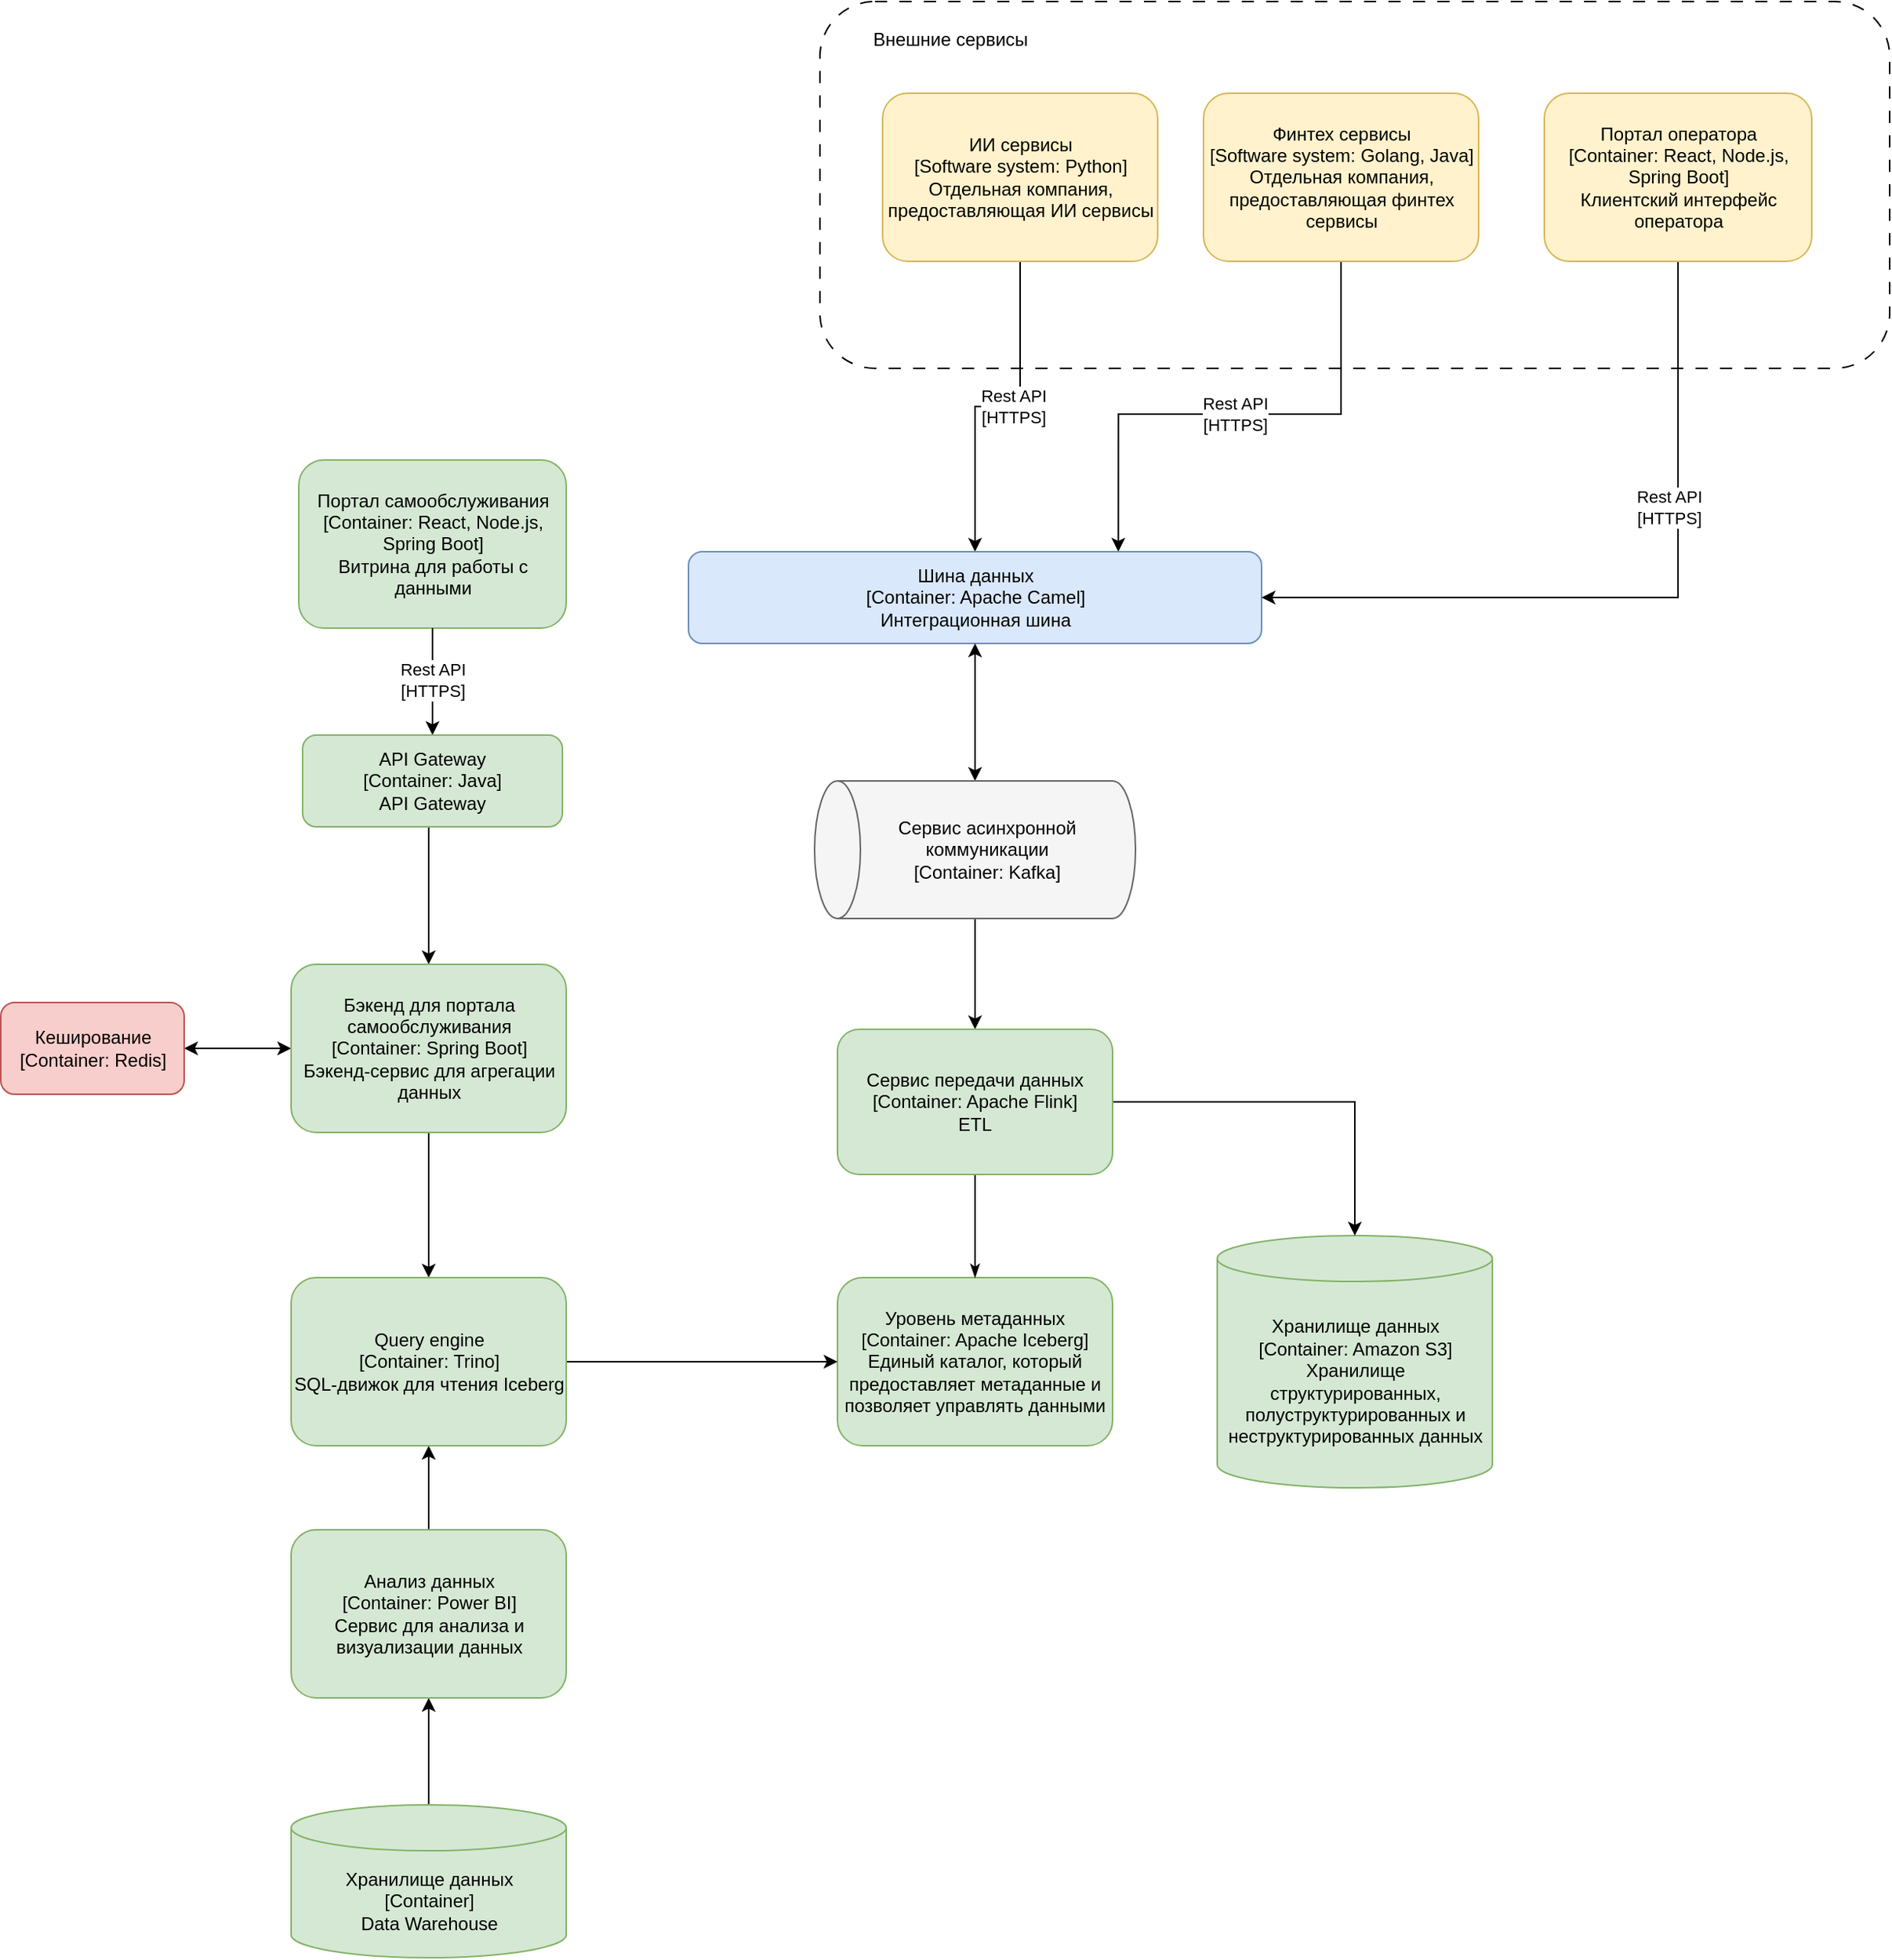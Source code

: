 <mxfile version="28.0.6">
  <diagram name="Page-1" id="Qt6RBxbnBxlLBdyu2kXS">
    <mxGraphModel dx="3455" dy="1565" grid="1" gridSize="10" guides="1" tooltips="1" connect="1" arrows="1" fold="1" page="1" pageScale="1" pageWidth="850" pageHeight="1100" math="0" shadow="0">
      <root>
        <mxCell id="0" />
        <mxCell id="1" parent="0" />
        <mxCell id="HriUhH6ggm_6CILNUc8W-28" value="" style="rounded=1;whiteSpace=wrap;html=1;dashed=1;dashPattern=8 8;fillColor=none;" vertex="1" parent="1">
          <mxGeometry x="478.5" y="150" width="700" height="240" as="geometry" />
        </mxCell>
        <mxCell id="HriUhH6ggm_6CILNUc8W-7" style="edgeStyle=orthogonalEdgeStyle;rounded=0;orthogonalLoop=1;jettySize=auto;html=1;" edge="1" parent="1" source="HriUhH6ggm_6CILNUc8W-1" target="HriUhH6ggm_6CILNUc8W-6">
          <mxGeometry relative="1" as="geometry" />
        </mxCell>
        <mxCell id="HriUhH6ggm_6CILNUc8W-1" value="Хранилище данных&lt;div&gt;[Container]&lt;/div&gt;&lt;div&gt;Data Warehouse&lt;/div&gt;" style="shape=cylinder3;whiteSpace=wrap;html=1;boundedLbl=1;backgroundOutline=1;size=15;fillColor=#d5e8d4;strokeColor=#82b366;" vertex="1" parent="1">
          <mxGeometry x="132.5" y="1330" width="180" height="100" as="geometry" />
        </mxCell>
        <mxCell id="HriUhH6ggm_6CILNUc8W-2" value="Портал самообслуживания&lt;div&gt;[Container: React, Node.js, Spring Boot]&lt;/div&gt;&lt;div&gt;Витрина для работы с данными&lt;/div&gt;" style="rounded=1;whiteSpace=wrap;html=1;fillColor=#d5e8d4;strokeColor=#82b366;" vertex="1" parent="1">
          <mxGeometry x="137.5" y="450" width="175" height="110" as="geometry" />
        </mxCell>
        <mxCell id="HriUhH6ggm_6CILNUc8W-9" style="edgeStyle=orthogonalEdgeStyle;rounded=0;orthogonalLoop=1;jettySize=auto;html=1;entryX=0.5;entryY=0;entryDx=0;entryDy=0;" edge="1" parent="1" source="HriUhH6ggm_6CILNUc8W-3" target="HriUhH6ggm_6CILNUc8W-5">
          <mxGeometry relative="1" as="geometry">
            <mxPoint x="681" y="340" as="targetPoint" />
            <Array as="points" />
          </mxGeometry>
        </mxCell>
        <mxCell id="HriUhH6ggm_6CILNUc8W-11" value="Rest API&lt;div&gt;[HTTPS]&lt;/div&gt;" style="edgeLabel;html=1;align=center;verticalAlign=middle;resizable=0;points=[];" vertex="1" connectable="0" parent="HriUhH6ggm_6CILNUc8W-9">
          <mxGeometry x="-0.088" relative="1" as="geometry">
            <mxPoint as="offset" />
          </mxGeometry>
        </mxCell>
        <mxCell id="HriUhH6ggm_6CILNUc8W-3" value="ИИ сервисы&lt;div&gt;[Software system: Python]&lt;/div&gt;&lt;div&gt;Отдельная компания, предоставляющая ИИ сервисы&lt;/div&gt;" style="rounded=1;whiteSpace=wrap;html=1;fillColor=#fff2cc;strokeColor=#d6b656;" vertex="1" parent="1">
          <mxGeometry x="519.5" y="210" width="180" height="110" as="geometry" />
        </mxCell>
        <mxCell id="HriUhH6ggm_6CILNUc8W-10" style="edgeStyle=orthogonalEdgeStyle;rounded=0;orthogonalLoop=1;jettySize=auto;html=1;entryX=0.75;entryY=0;entryDx=0;entryDy=0;exitX=0.5;exitY=1;exitDx=0;exitDy=0;" edge="1" parent="1" source="HriUhH6ggm_6CILNUc8W-4" target="HriUhH6ggm_6CILNUc8W-5">
          <mxGeometry relative="1" as="geometry">
            <mxPoint x="890.94" y="341.44" as="targetPoint" />
            <Array as="points">
              <mxPoint x="819" y="420" />
              <mxPoint x="674" y="420" />
            </Array>
          </mxGeometry>
        </mxCell>
        <mxCell id="HriUhH6ggm_6CILNUc8W-12" value="Rest API&lt;div&gt;[HTTPS]&lt;/div&gt;" style="edgeLabel;html=1;align=center;verticalAlign=middle;resizable=0;points=[];" vertex="1" connectable="0" parent="HriUhH6ggm_6CILNUc8W-10">
          <mxGeometry x="-0.095" y="-1" relative="1" as="geometry">
            <mxPoint x="-18" y="1" as="offset" />
          </mxGeometry>
        </mxCell>
        <mxCell id="HriUhH6ggm_6CILNUc8W-4" value="Финтех сервисы&lt;div&gt;[Software system: Golang, Java]&lt;/div&gt;&lt;div&gt;Отдельная компания, предоставляющая финтех сервисы&lt;/div&gt;" style="rounded=1;whiteSpace=wrap;html=1;fillColor=#fff2cc;strokeColor=#d6b656;" vertex="1" parent="1">
          <mxGeometry x="729.5" y="210" width="180" height="110" as="geometry" />
        </mxCell>
        <mxCell id="HriUhH6ggm_6CILNUc8W-5" value="Шина данных&lt;div&gt;[Container: Apache Camel]&lt;/div&gt;&lt;div&gt;Интеграционная шина&lt;/div&gt;" style="rounded=1;whiteSpace=wrap;html=1;fillColor=#dae8fc;strokeColor=#6c8ebf;" vertex="1" parent="1">
          <mxGeometry x="392.5" y="510" width="375" height="60" as="geometry" />
        </mxCell>
        <mxCell id="HriUhH6ggm_6CILNUc8W-74" style="edgeStyle=orthogonalEdgeStyle;rounded=0;orthogonalLoop=1;jettySize=auto;html=1;" edge="1" parent="1" source="HriUhH6ggm_6CILNUc8W-6" target="HriUhH6ggm_6CILNUc8W-72">
          <mxGeometry relative="1" as="geometry" />
        </mxCell>
        <mxCell id="HriUhH6ggm_6CILNUc8W-6" value="Анализ данных&lt;div&gt;[Container: Power BI]&lt;/div&gt;&lt;div&gt;Сервис для анализа и визуализации данных&lt;/div&gt;" style="rounded=1;whiteSpace=wrap;html=1;fillColor=#d5e8d4;strokeColor=#82b366;" vertex="1" parent="1">
          <mxGeometry x="132.5" y="1150" width="180" height="110" as="geometry" />
        </mxCell>
        <mxCell id="HriUhH6ggm_6CILNUc8W-13" style="edgeStyle=orthogonalEdgeStyle;rounded=0;orthogonalLoop=1;jettySize=auto;html=1;" edge="1" parent="1" source="HriUhH6ggm_6CILNUc8W-2" target="HriUhH6ggm_6CILNUc8W-17">
          <mxGeometry relative="1" as="geometry">
            <mxPoint x="317.5" y="590" as="targetPoint" />
            <Array as="points" />
          </mxGeometry>
        </mxCell>
        <mxCell id="HriUhH6ggm_6CILNUc8W-75" value="Rest API&lt;div&gt;[HTTPS]&lt;/div&gt;" style="edgeLabel;html=1;align=center;verticalAlign=middle;resizable=0;points=[];" vertex="1" connectable="0" parent="HriUhH6ggm_6CILNUc8W-13">
          <mxGeometry x="-0.032" relative="1" as="geometry">
            <mxPoint as="offset" />
          </mxGeometry>
        </mxCell>
        <mxCell id="HriUhH6ggm_6CILNUc8W-15" style="edgeStyle=orthogonalEdgeStyle;rounded=0;orthogonalLoop=1;jettySize=auto;html=1;entryX=1;entryY=0.5;entryDx=0;entryDy=0;" edge="1" parent="1" source="HriUhH6ggm_6CILNUc8W-14" target="HriUhH6ggm_6CILNUc8W-5">
          <mxGeometry relative="1" as="geometry">
            <mxPoint x="1110.99" y="339.82" as="targetPoint" />
            <Array as="points">
              <mxPoint x="1040" y="540" />
            </Array>
          </mxGeometry>
        </mxCell>
        <mxCell id="HriUhH6ggm_6CILNUc8W-16" value="Rest API&lt;div&gt;[HTTPS]&lt;/div&gt;" style="edgeLabel;html=1;align=center;verticalAlign=middle;resizable=0;points=[];" vertex="1" connectable="0" parent="HriUhH6ggm_6CILNUc8W-15">
          <mxGeometry x="-0.079" y="-1" relative="1" as="geometry">
            <mxPoint x="1" y="-58" as="offset" />
          </mxGeometry>
        </mxCell>
        <mxCell id="HriUhH6ggm_6CILNUc8W-14" value="Портал оператора&lt;div&gt;[Container: React, Node.js, Spring Boot]&lt;/div&gt;&lt;div&gt;Клиентский интерфейс оператора&lt;/div&gt;" style="rounded=1;whiteSpace=wrap;html=1;fillColor=#fff2cc;strokeColor=#d6b656;" vertex="1" parent="1">
          <mxGeometry x="952.5" y="210" width="175" height="110" as="geometry" />
        </mxCell>
        <mxCell id="HriUhH6ggm_6CILNUc8W-35" style="edgeStyle=orthogonalEdgeStyle;rounded=0;orthogonalLoop=1;jettySize=auto;html=1;entryX=0.5;entryY=0;entryDx=0;entryDy=0;" edge="1" parent="1" source="HriUhH6ggm_6CILNUc8W-17" target="HriUhH6ggm_6CILNUc8W-34">
          <mxGeometry relative="1" as="geometry">
            <Array as="points">
              <mxPoint x="222.5" y="730" />
              <mxPoint x="222.5" y="730" />
            </Array>
          </mxGeometry>
        </mxCell>
        <mxCell id="HriUhH6ggm_6CILNUc8W-17" value="API Gateway&lt;div&gt;[Container: Java]&lt;/div&gt;&lt;div&gt;API Gateway&lt;/div&gt;" style="rounded=1;whiteSpace=wrap;html=1;fillColor=#d5e8d4;strokeColor=#82b366;" vertex="1" parent="1">
          <mxGeometry x="140" y="630" width="170" height="60" as="geometry" />
        </mxCell>
        <mxCell id="HriUhH6ggm_6CILNUc8W-76" style="edgeStyle=orthogonalEdgeStyle;rounded=0;orthogonalLoop=1;jettySize=auto;html=1;startArrow=classic;startFill=1;" edge="1" parent="1" source="HriUhH6ggm_6CILNUc8W-19" target="HriUhH6ggm_6CILNUc8W-5">
          <mxGeometry relative="1" as="geometry" />
        </mxCell>
        <mxCell id="HriUhH6ggm_6CILNUc8W-77" style="edgeStyle=orthogonalEdgeStyle;rounded=0;orthogonalLoop=1;jettySize=auto;html=1;" edge="1" parent="1" source="HriUhH6ggm_6CILNUc8W-19" target="HriUhH6ggm_6CILNUc8W-31">
          <mxGeometry relative="1" as="geometry" />
        </mxCell>
        <mxCell id="HriUhH6ggm_6CILNUc8W-19" value="" style="shape=cylinder3;whiteSpace=wrap;html=1;boundedLbl=1;backgroundOutline=1;size=15;rotation=-90;fillColor=#f5f5f5;fontColor=#333333;strokeColor=#666666;" vertex="1" parent="1">
          <mxGeometry x="535" y="600" width="90" height="210" as="geometry" />
        </mxCell>
        <mxCell id="HriUhH6ggm_6CILNUc8W-20" value="Сервис асинхронной коммуникации&lt;div&gt;[Container: Kafka]&lt;/div&gt;" style="text;html=1;align=center;verticalAlign=middle;whiteSpace=wrap;rounded=0;" vertex="1" parent="1">
          <mxGeometry x="522.5" y="690" width="130" height="30" as="geometry" />
        </mxCell>
        <mxCell id="HriUhH6ggm_6CILNUc8W-24" style="edgeStyle=orthogonalEdgeStyle;rounded=0;orthogonalLoop=1;jettySize=auto;html=1;entryX=0;entryY=0.5;entryDx=0;entryDy=0;startArrow=classic;startFill=1;" edge="1" parent="1" source="HriUhH6ggm_6CILNUc8W-23" target="HriUhH6ggm_6CILNUc8W-34">
          <mxGeometry relative="1" as="geometry" />
        </mxCell>
        <mxCell id="HriUhH6ggm_6CILNUc8W-23" value="Кеширование&lt;div&gt;[Container: Redis]&lt;/div&gt;" style="rounded=1;whiteSpace=wrap;html=1;fillColor=#f8cecc;strokeColor=#b85450;" vertex="1" parent="1">
          <mxGeometry x="-57.5" y="805" width="120" height="60" as="geometry" />
        </mxCell>
        <mxCell id="HriUhH6ggm_6CILNUc8W-26" value="Хранилище данных&lt;div&gt;[Container: Amazon S3]&lt;/div&gt;&lt;div&gt;Хранилище структурированных, полуструктурированных и неструктурированных данных&lt;/div&gt;" style="shape=cylinder3;whiteSpace=wrap;html=1;boundedLbl=1;backgroundOutline=1;size=15;fillColor=#d5e8d4;strokeColor=#82b366;" vertex="1" parent="1">
          <mxGeometry x="738.5" y="957.5" width="180" height="165" as="geometry" />
        </mxCell>
        <mxCell id="HriUhH6ggm_6CILNUc8W-27" value="Уровень метаданных&lt;br&gt;&lt;div&gt;[Container: Apache Iceberg]&lt;/div&gt;&lt;div&gt;Единый каталог, который предоставляет метаданные и позволяет управлять данными&lt;/div&gt;" style="rounded=1;whiteSpace=wrap;html=1;fillColor=#d5e8d4;strokeColor=#82b366;" vertex="1" parent="1">
          <mxGeometry x="490" y="985" width="180" height="110" as="geometry" />
        </mxCell>
        <mxCell id="HriUhH6ggm_6CILNUc8W-29" value="Внешние сервисы" style="text;html=1;align=center;verticalAlign=middle;whiteSpace=wrap;rounded=0;" vertex="1" parent="1">
          <mxGeometry x="498.5" y="160" width="130" height="30" as="geometry" />
        </mxCell>
        <mxCell id="HriUhH6ggm_6CILNUc8W-30" style="edgeStyle=orthogonalEdgeStyle;rounded=0;orthogonalLoop=1;jettySize=auto;html=1;startArrow=classicThin;startFill=1;endArrow=none;endFill=0;" edge="1" parent="1" source="HriUhH6ggm_6CILNUc8W-27" target="HriUhH6ggm_6CILNUc8W-31">
          <mxGeometry relative="1" as="geometry">
            <mxPoint x="710" y="1009.94" as="targetPoint" />
            <Array as="points" />
          </mxGeometry>
        </mxCell>
        <mxCell id="HriUhH6ggm_6CILNUc8W-37" style="edgeStyle=orthogonalEdgeStyle;rounded=0;orthogonalLoop=1;jettySize=auto;html=1;" edge="1" parent="1" source="HriUhH6ggm_6CILNUc8W-31" target="HriUhH6ggm_6CILNUc8W-26">
          <mxGeometry relative="1" as="geometry" />
        </mxCell>
        <mxCell id="HriUhH6ggm_6CILNUc8W-31" value="Сервис передачи данных&lt;div&gt;[Container: Apache Flink]&lt;/div&gt;&lt;div&gt;ETL&lt;/div&gt;" style="rounded=1;whiteSpace=wrap;html=1;fillColor=#d5e8d4;strokeColor=#82b366;" vertex="1" parent="1">
          <mxGeometry x="490" y="822.5" width="180" height="95" as="geometry" />
        </mxCell>
        <mxCell id="HriUhH6ggm_6CILNUc8W-78" style="edgeStyle=orthogonalEdgeStyle;rounded=0;orthogonalLoop=1;jettySize=auto;html=1;" edge="1" parent="1" source="HriUhH6ggm_6CILNUc8W-34" target="HriUhH6ggm_6CILNUc8W-72">
          <mxGeometry relative="1" as="geometry" />
        </mxCell>
        <mxCell id="HriUhH6ggm_6CILNUc8W-34" value="Бэкенд для портала самообслуживания&lt;div&gt;[Container: Spring Boot]&lt;/div&gt;&lt;div&gt;Бэкенд-сервис для агрегации данных&lt;/div&gt;" style="rounded=1;whiteSpace=wrap;html=1;fillColor=#d5e8d4;strokeColor=#82b366;" vertex="1" parent="1">
          <mxGeometry x="132.5" y="780" width="180" height="110" as="geometry" />
        </mxCell>
        <mxCell id="HriUhH6ggm_6CILNUc8W-73" style="edgeStyle=orthogonalEdgeStyle;rounded=0;orthogonalLoop=1;jettySize=auto;html=1;" edge="1" parent="1" source="HriUhH6ggm_6CILNUc8W-72" target="HriUhH6ggm_6CILNUc8W-27">
          <mxGeometry relative="1" as="geometry" />
        </mxCell>
        <mxCell id="HriUhH6ggm_6CILNUc8W-72" value="&lt;div&gt;Query engine&lt;/div&gt;&lt;div&gt;[Container: Trino]&lt;/div&gt;&lt;div&gt;SQL-движок для чтения Iceberg&lt;/div&gt;" style="rounded=1;whiteSpace=wrap;html=1;fillColor=#d5e8d4;strokeColor=#82b366;" vertex="1" parent="1">
          <mxGeometry x="132.5" y="985" width="180" height="110" as="geometry" />
        </mxCell>
      </root>
    </mxGraphModel>
  </diagram>
</mxfile>
